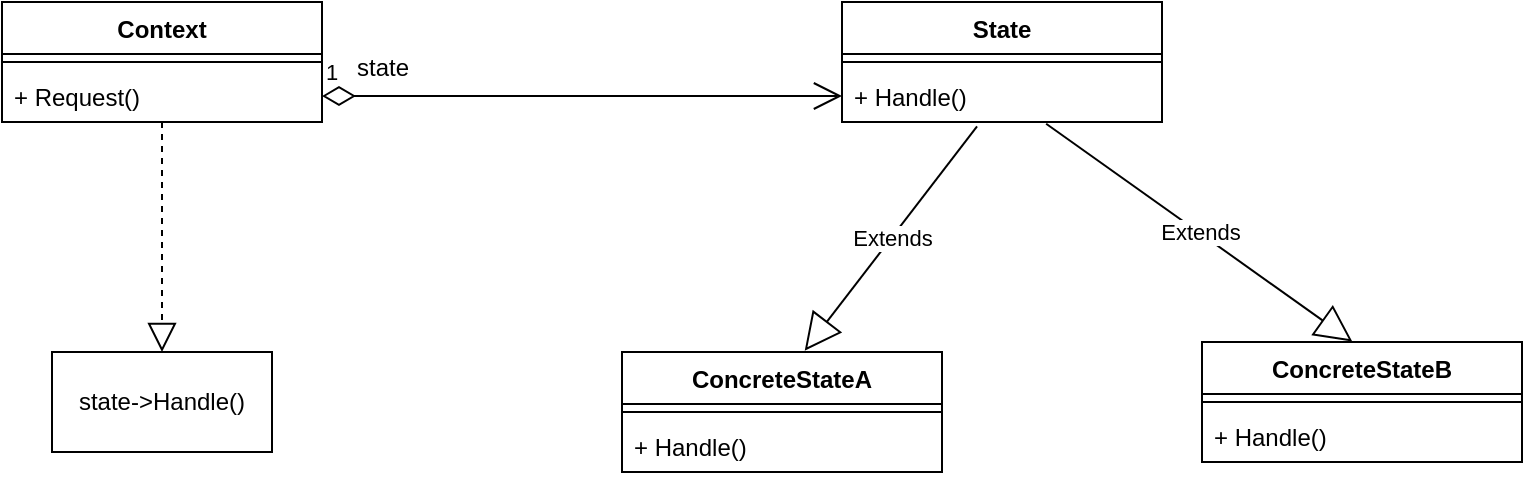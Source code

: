<mxfile version="21.3.8" type="device">
  <diagram name="第 1 页" id="nXy5ltjIiITjJ9MKgnFl">
    <mxGraphModel dx="1185" dy="642" grid="1" gridSize="10" guides="1" tooltips="1" connect="1" arrows="1" fold="1" page="1" pageScale="1" pageWidth="827" pageHeight="1169" math="0" shadow="0">
      <root>
        <mxCell id="0" />
        <mxCell id="1" parent="0" />
        <mxCell id="in7dB4t4qCJ6vlqyS1HA-1" value="Context" style="swimlane;fontStyle=1;align=center;verticalAlign=top;childLayout=stackLayout;horizontal=1;startSize=26;horizontalStack=0;resizeParent=1;resizeParentMax=0;resizeLast=0;collapsible=1;marginBottom=0;whiteSpace=wrap;html=1;" vertex="1" parent="1">
          <mxGeometry x="170" y="240" width="160" height="60" as="geometry" />
        </mxCell>
        <mxCell id="in7dB4t4qCJ6vlqyS1HA-3" value="" style="line;strokeWidth=1;fillColor=none;align=left;verticalAlign=middle;spacingTop=-1;spacingLeft=3;spacingRight=3;rotatable=0;labelPosition=right;points=[];portConstraint=eastwest;strokeColor=inherit;" vertex="1" parent="in7dB4t4qCJ6vlqyS1HA-1">
          <mxGeometry y="26" width="160" height="8" as="geometry" />
        </mxCell>
        <mxCell id="in7dB4t4qCJ6vlqyS1HA-4" value="+ Request()" style="text;strokeColor=none;fillColor=none;align=left;verticalAlign=top;spacingLeft=4;spacingRight=4;overflow=hidden;rotatable=0;points=[[0,0.5],[1,0.5]];portConstraint=eastwest;whiteSpace=wrap;html=1;" vertex="1" parent="in7dB4t4qCJ6vlqyS1HA-1">
          <mxGeometry y="34" width="160" height="26" as="geometry" />
        </mxCell>
        <mxCell id="in7dB4t4qCJ6vlqyS1HA-5" value="" style="endArrow=block;dashed=1;endFill=0;endSize=12;html=1;rounded=0;" edge="1" parent="1" source="in7dB4t4qCJ6vlqyS1HA-4" target="in7dB4t4qCJ6vlqyS1HA-6">
          <mxGeometry width="160" relative="1" as="geometry">
            <mxPoint x="420" y="460" as="sourcePoint" />
            <mxPoint x="250" y="440" as="targetPoint" />
          </mxGeometry>
        </mxCell>
        <mxCell id="in7dB4t4qCJ6vlqyS1HA-6" value="state-&amp;gt;Handle()" style="html=1;whiteSpace=wrap;" vertex="1" parent="1">
          <mxGeometry x="195" y="415" width="110" height="50" as="geometry" />
        </mxCell>
        <mxCell id="in7dB4t4qCJ6vlqyS1HA-7" value="State" style="swimlane;fontStyle=1;align=center;verticalAlign=top;childLayout=stackLayout;horizontal=1;startSize=26;horizontalStack=0;resizeParent=1;resizeParentMax=0;resizeLast=0;collapsible=1;marginBottom=0;whiteSpace=wrap;html=1;" vertex="1" parent="1">
          <mxGeometry x="590" y="240" width="160" height="60" as="geometry" />
        </mxCell>
        <mxCell id="in7dB4t4qCJ6vlqyS1HA-9" value="" style="line;strokeWidth=1;fillColor=none;align=left;verticalAlign=middle;spacingTop=-1;spacingLeft=3;spacingRight=3;rotatable=0;labelPosition=right;points=[];portConstraint=eastwest;strokeColor=inherit;" vertex="1" parent="in7dB4t4qCJ6vlqyS1HA-7">
          <mxGeometry y="26" width="160" height="8" as="geometry" />
        </mxCell>
        <mxCell id="in7dB4t4qCJ6vlqyS1HA-10" value="+ Handle()" style="text;strokeColor=none;fillColor=none;align=left;verticalAlign=top;spacingLeft=4;spacingRight=4;overflow=hidden;rotatable=0;points=[[0,0.5],[1,0.5]];portConstraint=eastwest;whiteSpace=wrap;html=1;" vertex="1" parent="in7dB4t4qCJ6vlqyS1HA-7">
          <mxGeometry y="34" width="160" height="26" as="geometry" />
        </mxCell>
        <mxCell id="in7dB4t4qCJ6vlqyS1HA-11" value="ConcreteStateA" style="swimlane;fontStyle=1;align=center;verticalAlign=top;childLayout=stackLayout;horizontal=1;startSize=26;horizontalStack=0;resizeParent=1;resizeParentMax=0;resizeLast=0;collapsible=1;marginBottom=0;whiteSpace=wrap;html=1;" vertex="1" parent="1">
          <mxGeometry x="480" y="415" width="160" height="60" as="geometry" />
        </mxCell>
        <mxCell id="in7dB4t4qCJ6vlqyS1HA-13" value="" style="line;strokeWidth=1;fillColor=none;align=left;verticalAlign=middle;spacingTop=-1;spacingLeft=3;spacingRight=3;rotatable=0;labelPosition=right;points=[];portConstraint=eastwest;strokeColor=inherit;" vertex="1" parent="in7dB4t4qCJ6vlqyS1HA-11">
          <mxGeometry y="26" width="160" height="8" as="geometry" />
        </mxCell>
        <mxCell id="in7dB4t4qCJ6vlqyS1HA-14" value="+ Handle()" style="text;strokeColor=none;fillColor=none;align=left;verticalAlign=top;spacingLeft=4;spacingRight=4;overflow=hidden;rotatable=0;points=[[0,0.5],[1,0.5]];portConstraint=eastwest;whiteSpace=wrap;html=1;" vertex="1" parent="in7dB4t4qCJ6vlqyS1HA-11">
          <mxGeometry y="34" width="160" height="26" as="geometry" />
        </mxCell>
        <mxCell id="in7dB4t4qCJ6vlqyS1HA-15" value="ConcreteStateB" style="swimlane;fontStyle=1;align=center;verticalAlign=top;childLayout=stackLayout;horizontal=1;startSize=26;horizontalStack=0;resizeParent=1;resizeParentMax=0;resizeLast=0;collapsible=1;marginBottom=0;whiteSpace=wrap;html=1;" vertex="1" parent="1">
          <mxGeometry x="770" y="410" width="160" height="60" as="geometry" />
        </mxCell>
        <mxCell id="in7dB4t4qCJ6vlqyS1HA-17" value="" style="line;strokeWidth=1;fillColor=none;align=left;verticalAlign=middle;spacingTop=-1;spacingLeft=3;spacingRight=3;rotatable=0;labelPosition=right;points=[];portConstraint=eastwest;strokeColor=inherit;" vertex="1" parent="in7dB4t4qCJ6vlqyS1HA-15">
          <mxGeometry y="26" width="160" height="8" as="geometry" />
        </mxCell>
        <mxCell id="in7dB4t4qCJ6vlqyS1HA-18" value="+ Handle()" style="text;strokeColor=none;fillColor=none;align=left;verticalAlign=top;spacingLeft=4;spacingRight=4;overflow=hidden;rotatable=0;points=[[0,0.5],[1,0.5]];portConstraint=eastwest;whiteSpace=wrap;html=1;" vertex="1" parent="in7dB4t4qCJ6vlqyS1HA-15">
          <mxGeometry y="34" width="160" height="26" as="geometry" />
        </mxCell>
        <mxCell id="in7dB4t4qCJ6vlqyS1HA-19" value="Extends" style="endArrow=block;endSize=16;endFill=0;html=1;rounded=0;exitX=0.422;exitY=1.086;exitDx=0;exitDy=0;exitPerimeter=0;entryX=0.571;entryY=-0.011;entryDx=0;entryDy=0;entryPerimeter=0;" edge="1" parent="1" source="in7dB4t4qCJ6vlqyS1HA-10" target="in7dB4t4qCJ6vlqyS1HA-11">
          <mxGeometry width="160" relative="1" as="geometry">
            <mxPoint x="680" y="440" as="sourcePoint" />
            <mxPoint x="840" y="440" as="targetPoint" />
          </mxGeometry>
        </mxCell>
        <mxCell id="in7dB4t4qCJ6vlqyS1HA-20" value="Extends" style="endArrow=block;endSize=16;endFill=0;html=1;rounded=0;exitX=0.638;exitY=1.033;exitDx=0;exitDy=0;exitPerimeter=0;entryX=0.47;entryY=-0.003;entryDx=0;entryDy=0;entryPerimeter=0;" edge="1" parent="1" source="in7dB4t4qCJ6vlqyS1HA-10" target="in7dB4t4qCJ6vlqyS1HA-15">
          <mxGeometry width="160" relative="1" as="geometry">
            <mxPoint x="668" y="312" as="sourcePoint" />
            <mxPoint x="581" y="406" as="targetPoint" />
          </mxGeometry>
        </mxCell>
        <mxCell id="in7dB4t4qCJ6vlqyS1HA-21" value="1" style="endArrow=open;html=1;endSize=12;startArrow=diamondThin;startSize=14;startFill=0;edgeStyle=orthogonalEdgeStyle;align=left;verticalAlign=bottom;rounded=0;" edge="1" parent="1" source="in7dB4t4qCJ6vlqyS1HA-4" target="in7dB4t4qCJ6vlqyS1HA-10">
          <mxGeometry x="-1" y="3" relative="1" as="geometry">
            <mxPoint x="590" y="480" as="sourcePoint" />
            <mxPoint x="750" y="480" as="targetPoint" />
          </mxGeometry>
        </mxCell>
        <mxCell id="in7dB4t4qCJ6vlqyS1HA-22" value="state" style="text;html=1;align=center;verticalAlign=middle;resizable=0;points=[];autosize=1;strokeColor=none;fillColor=none;" vertex="1" parent="1">
          <mxGeometry x="335" y="258" width="50" height="30" as="geometry" />
        </mxCell>
      </root>
    </mxGraphModel>
  </diagram>
</mxfile>
